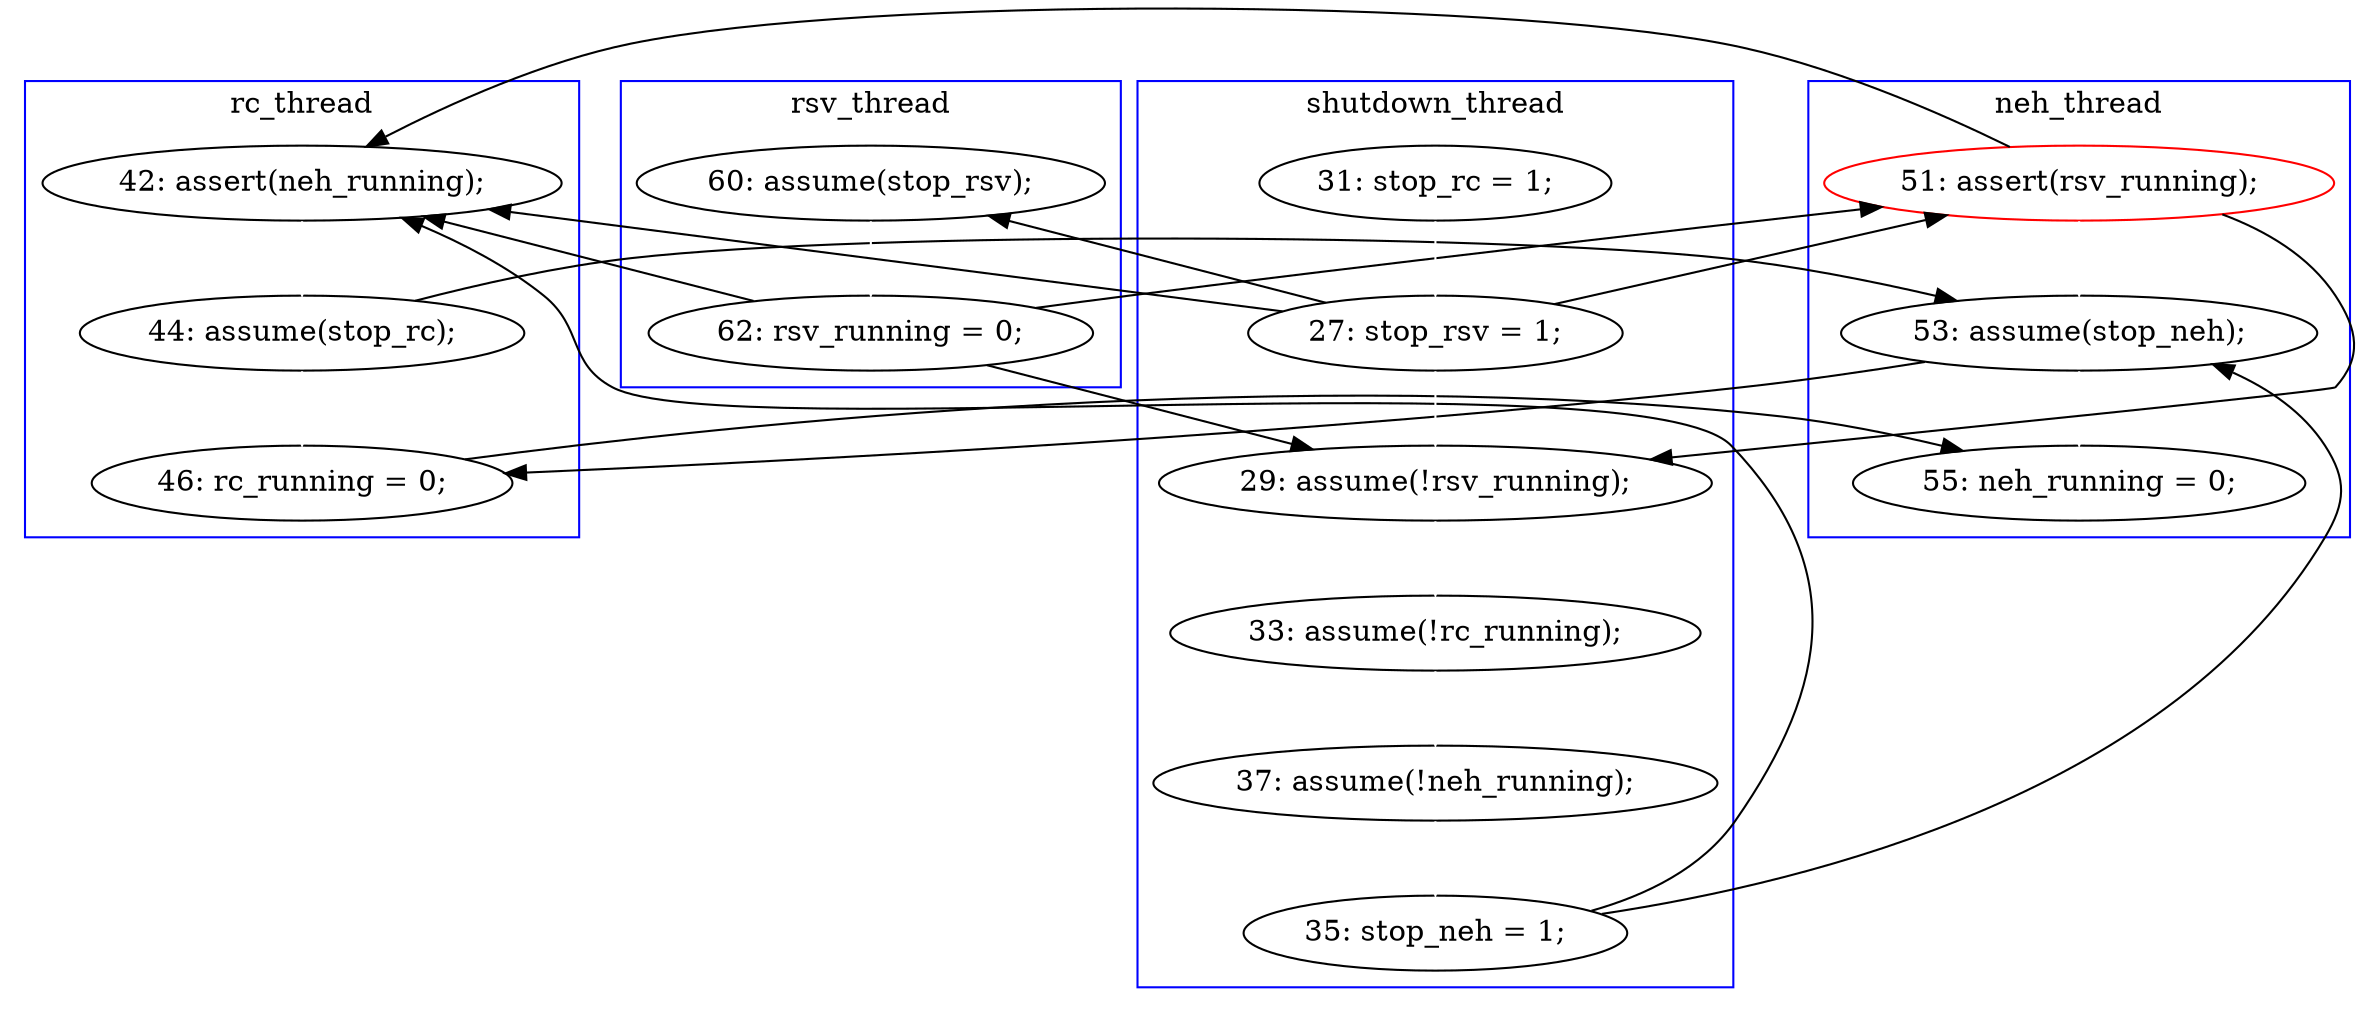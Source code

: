 digraph Counterexample {
	30 -> 37 [color = white, style = solid]
	20 -> 30 [color = white, style = solid]
	20 -> 21 [color = black, style = solid, constraint = false]
	32 -> 37 [color = black, style = solid, constraint = false]
	24 -> 30 [color = black, style = solid, constraint = false]
	30 -> 32 [color = black, style = solid, constraint = false]
	26 -> 28 [color = white, style = solid]
	18 -> 19 [color = white, style = solid]
	22 -> 23 [color = white, style = solid]
	28 -> 30 [color = black, style = solid, constraint = false]
	28 -> 32 [color = white, style = solid]
	21 -> 22 [color = white, style = solid]
	23 -> 24 [color = white, style = solid]
	12 -> 21 [color = white, style = solid]
	20 -> 26 [color = black, style = solid, constraint = false]
	19 -> 26 [color = black, style = solid, constraint = false]
	10 -> 12 [color = white, style = solid]
	19 -> 20 [color = black, style = solid, constraint = false]
	12 -> 18 [color = black, style = solid, constraint = false]
	12 -> 26 [color = black, style = solid, constraint = false]
	19 -> 21 [color = black, style = solid, constraint = false]
	12 -> 20 [color = black, style = solid, constraint = false]
	24 -> 26 [color = black, style = solid, constraint = false]
	subgraph cluster1 {
		label = shutdown_thread
		color = blue
		10  [label = "31: stop_rc = 1;"]
		21  [label = "29: assume(!rsv_running);"]
		22  [label = "33: assume(!rc_running);"]
		23  [label = "37: assume(!neh_running);"]
		24  [label = "35: stop_neh = 1;"]
		12  [label = "27: stop_rsv = 1;"]
	}
	subgraph cluster3 {
		label = neh_thread
		color = blue
		20  [label = "51: assert(rsv_running);", color = red]
		30  [label = "53: assume(stop_neh);"]
		37  [label = "55: neh_running = 0;"]
	}
	subgraph cluster2 {
		label = rc_thread
		color = blue
		32  [label = "46: rc_running = 0;"]
		26  [label = "42: assert(neh_running);"]
		28  [label = "44: assume(stop_rc);"]
	}
	subgraph cluster4 {
		label = rsv_thread
		color = blue
		18  [label = "60: assume(stop_rsv);"]
		19  [label = "62: rsv_running = 0;"]
	}
}